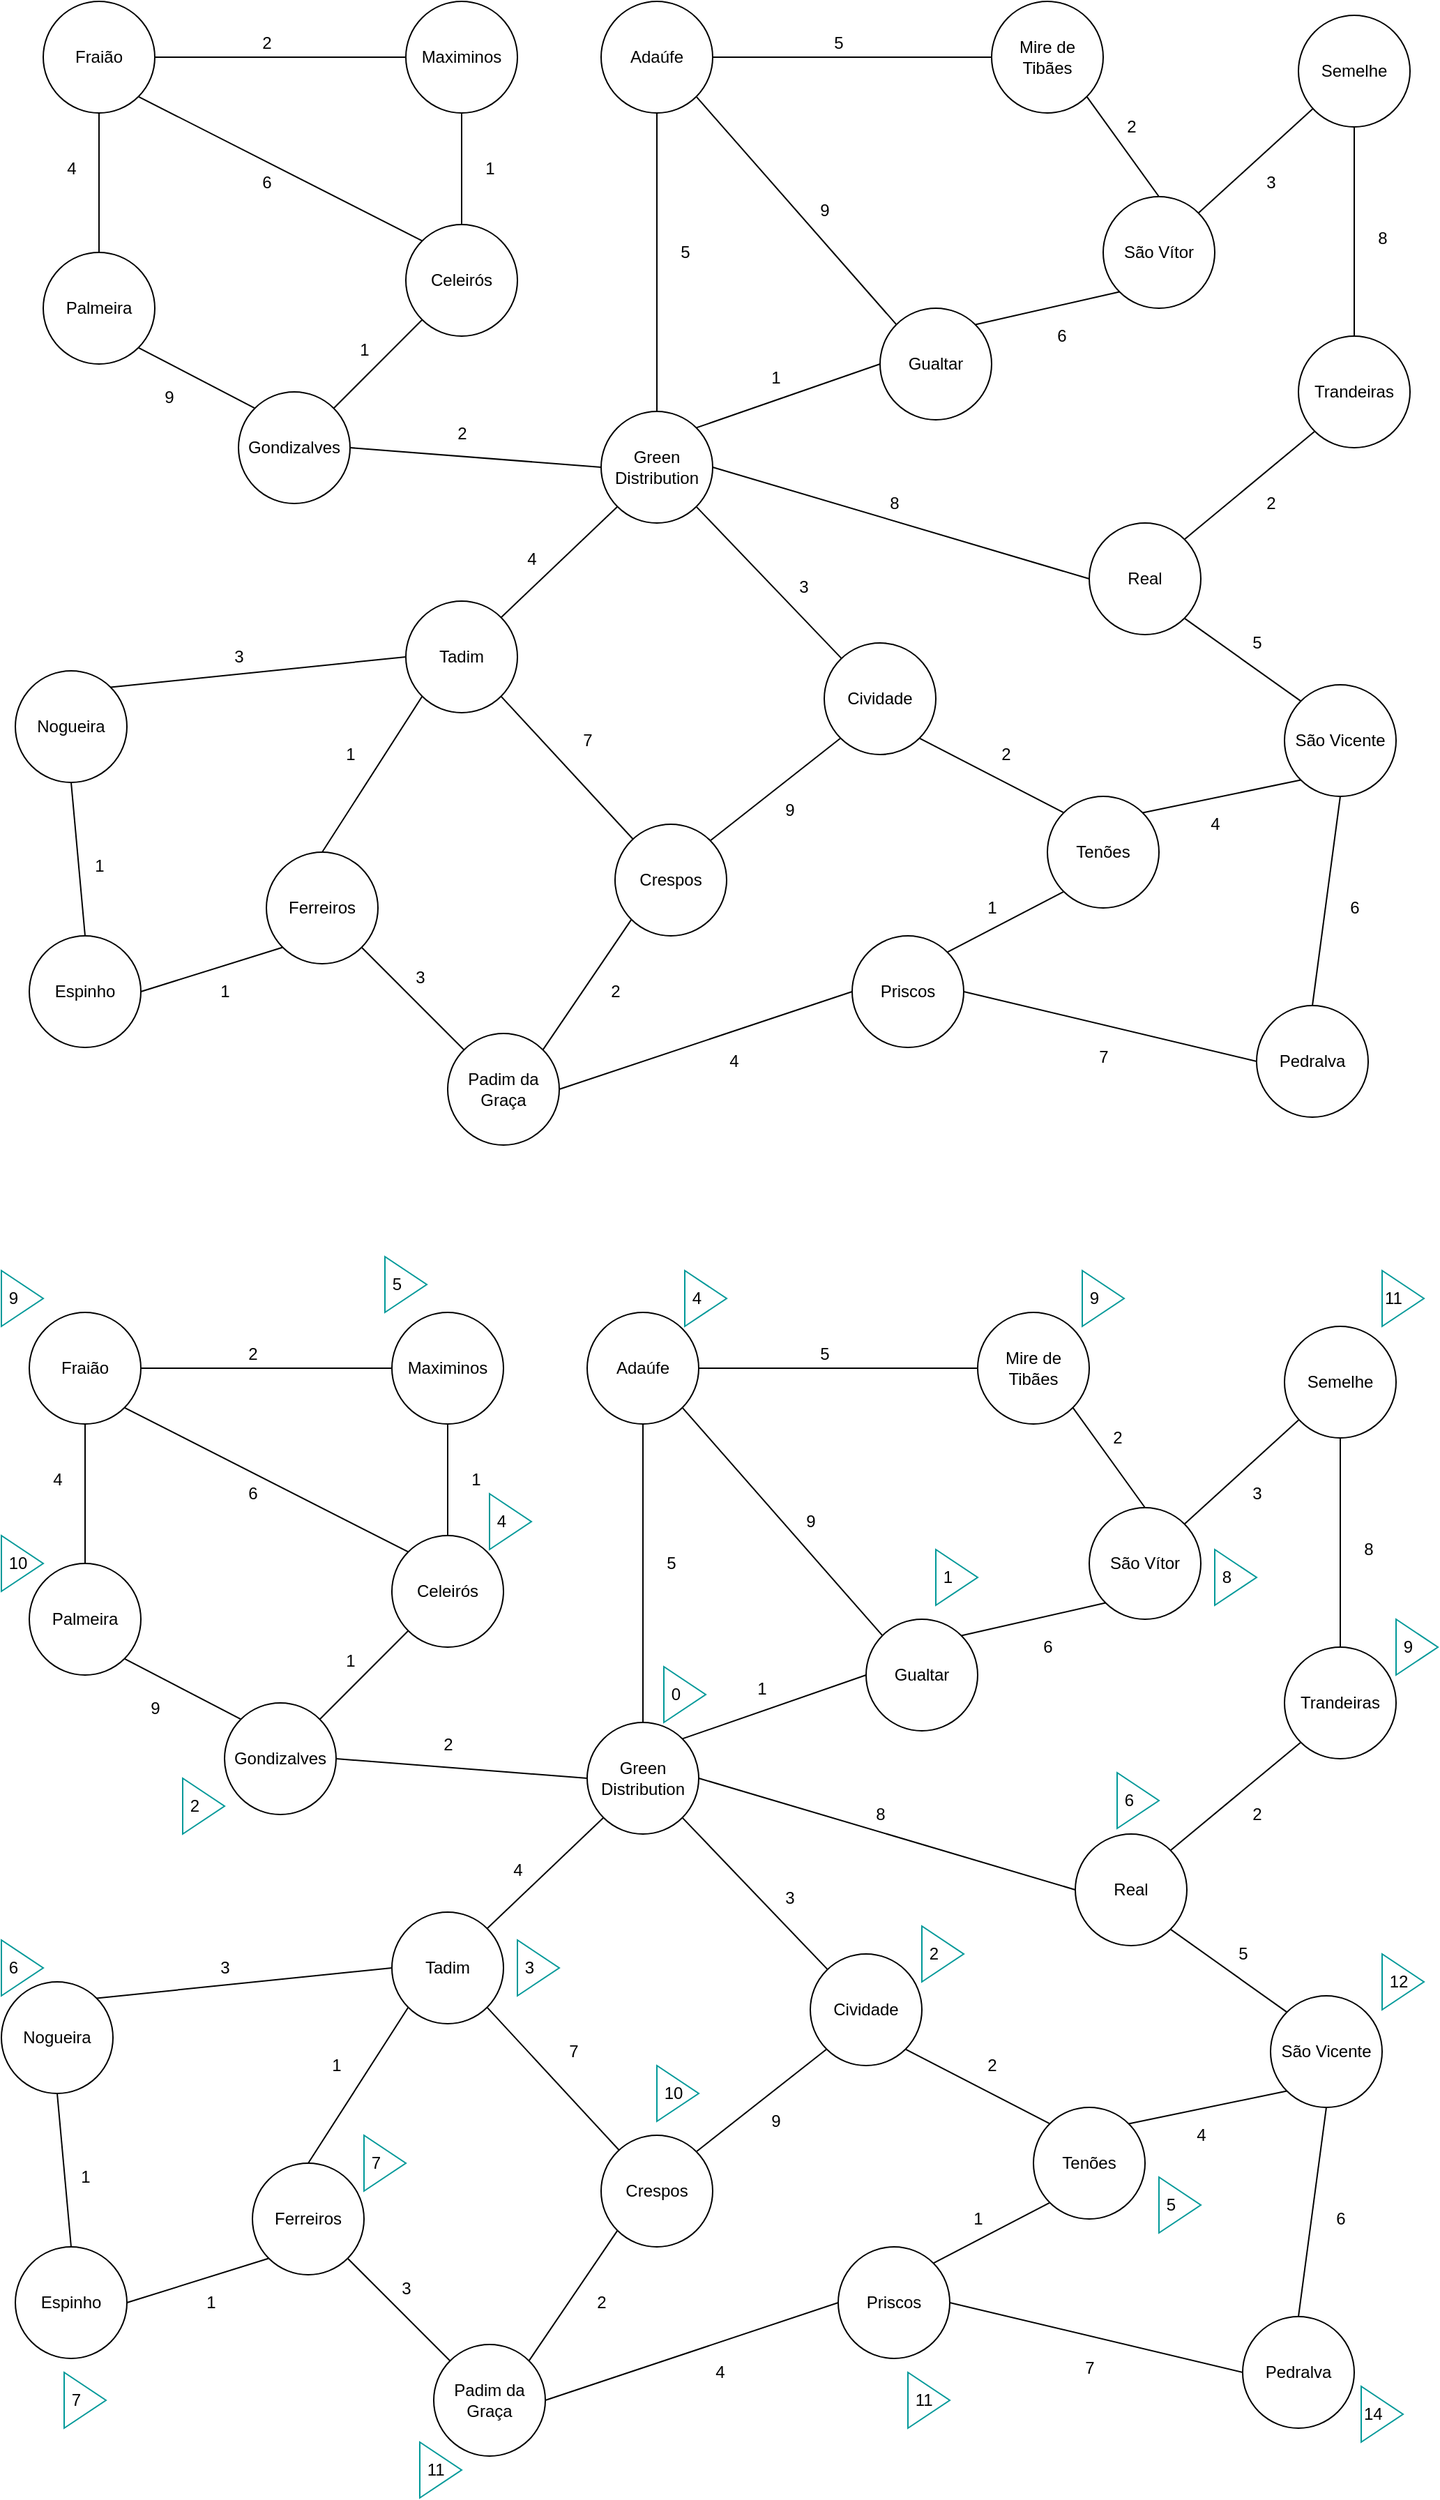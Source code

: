 <mxfile version="16.0.2" type="device"><diagram id="hAiwgibnXTT9zIwZPpcf" name="Página-1"><mxGraphModel dx="1358" dy="833" grid="1" gridSize="10" guides="1" tooltips="1" connect="1" arrows="1" fold="1" page="1" pageScale="1" pageWidth="1169" pageHeight="827" math="0" shadow="0"><root><mxCell id="0"/><mxCell id="1" parent="0"/><mxCell id="aW4cJY26yHEW_Qcgev5n-1" value="Green Distribution" style="ellipse;whiteSpace=wrap;html=1;aspect=fixed;" parent="1" vertex="1"><mxGeometry x="505" y="334" width="80" height="80" as="geometry"/></mxCell><mxCell id="aW4cJY26yHEW_Qcgev5n-2" value="Fraião" style="ellipse;whiteSpace=wrap;html=1;aspect=fixed;" parent="1" vertex="1"><mxGeometry x="105" y="40" width="80" height="80" as="geometry"/></mxCell><mxCell id="aW4cJY26yHEW_Qcgev5n-3" value="Maximinos" style="ellipse;whiteSpace=wrap;html=1;aspect=fixed;" parent="1" vertex="1"><mxGeometry x="365" y="40" width="80" height="80" as="geometry"/></mxCell><mxCell id="aW4cJY26yHEW_Qcgev5n-4" value="Palmeira" style="ellipse;whiteSpace=wrap;html=1;aspect=fixed;" parent="1" vertex="1"><mxGeometry x="105" y="220" width="80" height="80" as="geometry"/></mxCell><mxCell id="aW4cJY26yHEW_Qcgev5n-5" value="Nogueira" style="ellipse;whiteSpace=wrap;html=1;aspect=fixed;" parent="1" vertex="1"><mxGeometry x="85" y="520" width="80" height="80" as="geometry"/></mxCell><mxCell id="aW4cJY26yHEW_Qcgev5n-6" value="Gondizalves" style="ellipse;whiteSpace=wrap;html=1;aspect=fixed;" parent="1" vertex="1"><mxGeometry x="245" y="320" width="80" height="80" as="geometry"/></mxCell><mxCell id="aW4cJY26yHEW_Qcgev5n-7" value="Gualtar" style="ellipse;whiteSpace=wrap;html=1;aspect=fixed;" parent="1" vertex="1"><mxGeometry x="705" y="260" width="80" height="80" as="geometry"/></mxCell><mxCell id="aW4cJY26yHEW_Qcgev5n-8" value="Celeirós" style="ellipse;whiteSpace=wrap;html=1;aspect=fixed;" parent="1" vertex="1"><mxGeometry x="365" y="200" width="80" height="80" as="geometry"/></mxCell><mxCell id="aW4cJY26yHEW_Qcgev5n-9" value="Ferreiros" style="ellipse;whiteSpace=wrap;html=1;aspect=fixed;" parent="1" vertex="1"><mxGeometry x="265" y="650" width="80" height="80" as="geometry"/></mxCell><mxCell id="aW4cJY26yHEW_Qcgev5n-10" value="Adaúfe" style="ellipse;whiteSpace=wrap;html=1;aspect=fixed;" parent="1" vertex="1"><mxGeometry x="505" y="40" width="80" height="80" as="geometry"/></mxCell><mxCell id="aW4cJY26yHEW_Qcgev5n-11" value="Tadim" style="ellipse;whiteSpace=wrap;html=1;aspect=fixed;" parent="1" vertex="1"><mxGeometry x="365" y="470" width="80" height="80" as="geometry"/></mxCell><mxCell id="aW4cJY26yHEW_Qcgev5n-12" value="Pedralva" style="ellipse;whiteSpace=wrap;html=1;aspect=fixed;" parent="1" vertex="1"><mxGeometry x="975" y="760" width="80" height="80" as="geometry"/></mxCell><mxCell id="aW4cJY26yHEW_Qcgev5n-13" value="Mire de Tibães" style="ellipse;whiteSpace=wrap;html=1;aspect=fixed;" parent="1" vertex="1"><mxGeometry x="785" y="40" width="80" height="80" as="geometry"/></mxCell><mxCell id="aW4cJY26yHEW_Qcgev5n-14" value="Trandeiras" style="ellipse;whiteSpace=wrap;html=1;aspect=fixed;" parent="1" vertex="1"><mxGeometry x="1005" y="280" width="80" height="80" as="geometry"/></mxCell><mxCell id="aW4cJY26yHEW_Qcgev5n-15" value="Real" style="ellipse;whiteSpace=wrap;html=1;aspect=fixed;" parent="1" vertex="1"><mxGeometry x="855" y="414" width="80" height="80" as="geometry"/></mxCell><mxCell id="aW4cJY26yHEW_Qcgev5n-16" value="Semelhe" style="ellipse;whiteSpace=wrap;html=1;aspect=fixed;" parent="1" vertex="1"><mxGeometry x="1005" y="50" width="80" height="80" as="geometry"/></mxCell><mxCell id="aW4cJY26yHEW_Qcgev5n-17" value="São Vítor" style="ellipse;whiteSpace=wrap;html=1;aspect=fixed;" parent="1" vertex="1"><mxGeometry x="865" y="180" width="80" height="80" as="geometry"/></mxCell><mxCell id="aW4cJY26yHEW_Qcgev5n-18" value="São Vicente" style="ellipse;whiteSpace=wrap;html=1;aspect=fixed;" parent="1" vertex="1"><mxGeometry x="995" y="530" width="80" height="80" as="geometry"/></mxCell><mxCell id="aW4cJY26yHEW_Qcgev5n-19" value="Espinho" style="ellipse;whiteSpace=wrap;html=1;aspect=fixed;" parent="1" vertex="1"><mxGeometry x="95" y="710" width="80" height="80" as="geometry"/></mxCell><mxCell id="aW4cJY26yHEW_Qcgev5n-20" value="Padim da Graça" style="ellipse;whiteSpace=wrap;html=1;aspect=fixed;" parent="1" vertex="1"><mxGeometry x="395" y="780" width="80" height="80" as="geometry"/></mxCell><mxCell id="aW4cJY26yHEW_Qcgev5n-21" value="Crespos" style="ellipse;whiteSpace=wrap;html=1;aspect=fixed;" parent="1" vertex="1"><mxGeometry x="515" y="630" width="80" height="80" as="geometry"/></mxCell><mxCell id="aW4cJY26yHEW_Qcgev5n-22" value="Priscos" style="ellipse;whiteSpace=wrap;html=1;aspect=fixed;" parent="1" vertex="1"><mxGeometry x="685" y="710" width="80" height="80" as="geometry"/></mxCell><mxCell id="aW4cJY26yHEW_Qcgev5n-23" value="Cividade" style="ellipse;whiteSpace=wrap;html=1;aspect=fixed;" parent="1" vertex="1"><mxGeometry x="665" y="500" width="80" height="80" as="geometry"/></mxCell><mxCell id="aW4cJY26yHEW_Qcgev5n-24" value="Tenões" style="ellipse;whiteSpace=wrap;html=1;aspect=fixed;" parent="1" vertex="1"><mxGeometry x="825" y="610" width="80" height="80" as="geometry"/></mxCell><mxCell id="aW4cJY26yHEW_Qcgev5n-25" value="" style="endArrow=none;html=1;rounded=0;entryX=0;entryY=1;entryDx=0;entryDy=0;exitX=1;exitY=0;exitDx=0;exitDy=0;" parent="1" source="aW4cJY26yHEW_Qcgev5n-11" target="aW4cJY26yHEW_Qcgev5n-1" edge="1"><mxGeometry width="50" height="50" relative="1" as="geometry"><mxPoint x="535" y="550" as="sourcePoint"/><mxPoint x="585" y="500" as="targetPoint"/></mxGeometry></mxCell><mxCell id="aW4cJY26yHEW_Qcgev5n-27" value="" style="endArrow=none;html=1;rounded=0;entryX=0.5;entryY=0;entryDx=0;entryDy=0;" parent="1" source="aW4cJY26yHEW_Qcgev5n-10" target="aW4cJY26yHEW_Qcgev5n-1" edge="1"><mxGeometry width="50" height="50" relative="1" as="geometry"><mxPoint x="535" y="550" as="sourcePoint"/><mxPoint x="585" y="500" as="targetPoint"/></mxGeometry></mxCell><mxCell id="aW4cJY26yHEW_Qcgev5n-28" value="" style="endArrow=none;html=1;rounded=0;entryX=1;entryY=1;entryDx=0;entryDy=0;" parent="1" source="aW4cJY26yHEW_Qcgev5n-23" target="aW4cJY26yHEW_Qcgev5n-1" edge="1"><mxGeometry width="50" height="50" relative="1" as="geometry"><mxPoint x="535" y="550" as="sourcePoint"/><mxPoint x="585" y="500" as="targetPoint"/></mxGeometry></mxCell><mxCell id="aW4cJY26yHEW_Qcgev5n-29" value="" style="endArrow=none;html=1;rounded=0;entryX=0;entryY=0.5;entryDx=0;entryDy=0;exitX=1;exitY=0.5;exitDx=0;exitDy=0;" parent="1" source="aW4cJY26yHEW_Qcgev5n-6" target="aW4cJY26yHEW_Qcgev5n-1" edge="1"><mxGeometry width="50" height="50" relative="1" as="geometry"><mxPoint x="535" y="550" as="sourcePoint"/><mxPoint x="585" y="500" as="targetPoint"/></mxGeometry></mxCell><mxCell id="aW4cJY26yHEW_Qcgev5n-30" value="" style="endArrow=none;html=1;rounded=0;entryX=0;entryY=0;entryDx=0;entryDy=0;exitX=1;exitY=1;exitDx=0;exitDy=0;" parent="1" source="aW4cJY26yHEW_Qcgev5n-4" target="aW4cJY26yHEW_Qcgev5n-6" edge="1"><mxGeometry width="50" height="50" relative="1" as="geometry"><mxPoint x="535" y="550" as="sourcePoint"/><mxPoint x="585" y="500" as="targetPoint"/></mxGeometry></mxCell><mxCell id="aW4cJY26yHEW_Qcgev5n-31" value="" style="endArrow=none;html=1;rounded=0;entryX=0.5;entryY=0;entryDx=0;entryDy=0;" parent="1" source="aW4cJY26yHEW_Qcgev5n-2" target="aW4cJY26yHEW_Qcgev5n-4" edge="1"><mxGeometry width="50" height="50" relative="1" as="geometry"><mxPoint x="535" y="550" as="sourcePoint"/><mxPoint x="585" y="500" as="targetPoint"/></mxGeometry></mxCell><mxCell id="aW4cJY26yHEW_Qcgev5n-32" value="" style="endArrow=none;html=1;rounded=0;entryX=0;entryY=1;entryDx=0;entryDy=0;" parent="1" source="aW4cJY26yHEW_Qcgev5n-6" target="aW4cJY26yHEW_Qcgev5n-8" edge="1"><mxGeometry width="50" height="50" relative="1" as="geometry"><mxPoint x="535" y="550" as="sourcePoint"/><mxPoint x="585" y="500" as="targetPoint"/></mxGeometry></mxCell><mxCell id="aW4cJY26yHEW_Qcgev5n-33" value="" style="endArrow=none;html=1;rounded=0;entryX=0.5;entryY=0;entryDx=0;entryDy=0;exitX=0.5;exitY=1;exitDx=0;exitDy=0;" parent="1" source="aW4cJY26yHEW_Qcgev5n-3" target="aW4cJY26yHEW_Qcgev5n-8" edge="1"><mxGeometry width="50" height="50" relative="1" as="geometry"><mxPoint x="535" y="550" as="sourcePoint"/><mxPoint x="585" y="500" as="targetPoint"/></mxGeometry></mxCell><mxCell id="aW4cJY26yHEW_Qcgev5n-34" value="" style="endArrow=none;html=1;rounded=0;exitX=1;exitY=0.5;exitDx=0;exitDy=0;entryX=0;entryY=0.5;entryDx=0;entryDy=0;" parent="1" source="aW4cJY26yHEW_Qcgev5n-2" target="aW4cJY26yHEW_Qcgev5n-3" edge="1"><mxGeometry width="50" height="50" relative="1" as="geometry"><mxPoint x="535" y="570" as="sourcePoint"/><mxPoint x="585" y="520" as="targetPoint"/></mxGeometry></mxCell><mxCell id="aW4cJY26yHEW_Qcgev5n-35" value="" style="endArrow=none;html=1;rounded=0;exitX=0;exitY=0.5;exitDx=0;exitDy=0;entryX=1;entryY=0;entryDx=0;entryDy=0;" parent="1" source="aW4cJY26yHEW_Qcgev5n-11" target="aW4cJY26yHEW_Qcgev5n-5" edge="1"><mxGeometry width="50" height="50" relative="1" as="geometry"><mxPoint x="535" y="550" as="sourcePoint"/><mxPoint x="585" y="500" as="targetPoint"/></mxGeometry></mxCell><mxCell id="aW4cJY26yHEW_Qcgev5n-36" value="" style="endArrow=none;html=1;rounded=0;exitX=0;exitY=1;exitDx=0;exitDy=0;entryX=0.5;entryY=0;entryDx=0;entryDy=0;" parent="1" source="aW4cJY26yHEW_Qcgev5n-11" target="aW4cJY26yHEW_Qcgev5n-9" edge="1"><mxGeometry width="50" height="50" relative="1" as="geometry"><mxPoint x="535" y="550" as="sourcePoint"/><mxPoint x="585" y="500" as="targetPoint"/></mxGeometry></mxCell><mxCell id="aW4cJY26yHEW_Qcgev5n-37" value="" style="endArrow=none;html=1;rounded=0;exitX=1;exitY=1;exitDx=0;exitDy=0;" parent="1" source="aW4cJY26yHEW_Qcgev5n-11" target="aW4cJY26yHEW_Qcgev5n-21" edge="1"><mxGeometry width="50" height="50" relative="1" as="geometry"><mxPoint x="535" y="550" as="sourcePoint"/><mxPoint x="585" y="500" as="targetPoint"/></mxGeometry></mxCell><mxCell id="aW4cJY26yHEW_Qcgev5n-38" value="" style="endArrow=none;html=1;rounded=0;exitX=1;exitY=0;exitDx=0;exitDy=0;entryX=0;entryY=1;entryDx=0;entryDy=0;" parent="1" source="aW4cJY26yHEW_Qcgev5n-21" target="aW4cJY26yHEW_Qcgev5n-23" edge="1"><mxGeometry width="50" height="50" relative="1" as="geometry"><mxPoint x="535" y="550" as="sourcePoint"/><mxPoint x="585" y="500" as="targetPoint"/></mxGeometry></mxCell><mxCell id="aW4cJY26yHEW_Qcgev5n-39" value="" style="endArrow=none;html=1;rounded=0;exitX=1;exitY=1;exitDx=0;exitDy=0;entryX=0;entryY=0;entryDx=0;entryDy=0;" parent="1" source="aW4cJY26yHEW_Qcgev5n-9" target="aW4cJY26yHEW_Qcgev5n-20" edge="1"><mxGeometry width="50" height="50" relative="1" as="geometry"><mxPoint x="535" y="550" as="sourcePoint"/><mxPoint x="585" y="500" as="targetPoint"/></mxGeometry></mxCell><mxCell id="aW4cJY26yHEW_Qcgev5n-40" value="" style="endArrow=none;html=1;rounded=0;exitX=0;exitY=1;exitDx=0;exitDy=0;entryX=1;entryY=0;entryDx=0;entryDy=0;" parent="1" source="aW4cJY26yHEW_Qcgev5n-21" target="aW4cJY26yHEW_Qcgev5n-20" edge="1"><mxGeometry width="50" height="50" relative="1" as="geometry"><mxPoint x="535" y="550" as="sourcePoint"/><mxPoint x="585" y="500" as="targetPoint"/></mxGeometry></mxCell><mxCell id="aW4cJY26yHEW_Qcgev5n-41" value="" style="endArrow=none;html=1;rounded=0;exitX=0;exitY=1;exitDx=0;exitDy=0;entryX=1;entryY=0.5;entryDx=0;entryDy=0;" parent="1" source="aW4cJY26yHEW_Qcgev5n-9" target="aW4cJY26yHEW_Qcgev5n-19" edge="1"><mxGeometry width="50" height="50" relative="1" as="geometry"><mxPoint x="535" y="550" as="sourcePoint"/><mxPoint x="585" y="500" as="targetPoint"/></mxGeometry></mxCell><mxCell id="aW4cJY26yHEW_Qcgev5n-42" value="" style="endArrow=none;html=1;rounded=0;entryX=0;entryY=0.5;entryDx=0;entryDy=0;exitX=1;exitY=0;exitDx=0;exitDy=0;" parent="1" source="aW4cJY26yHEW_Qcgev5n-1" target="aW4cJY26yHEW_Qcgev5n-7" edge="1"><mxGeometry width="50" height="50" relative="1" as="geometry"><mxPoint x="535" y="550" as="sourcePoint"/><mxPoint x="585" y="500" as="targetPoint"/></mxGeometry></mxCell><mxCell id="aW4cJY26yHEW_Qcgev5n-43" value="" style="endArrow=none;html=1;rounded=0;entryX=1;entryY=0;entryDx=0;entryDy=0;exitX=0;exitY=1;exitDx=0;exitDy=0;" parent="1" source="aW4cJY26yHEW_Qcgev5n-17" target="aW4cJY26yHEW_Qcgev5n-7" edge="1"><mxGeometry width="50" height="50" relative="1" as="geometry"><mxPoint x="535" y="550" as="sourcePoint"/><mxPoint x="585" y="500" as="targetPoint"/></mxGeometry></mxCell><mxCell id="aW4cJY26yHEW_Qcgev5n-44" value="" style="endArrow=none;html=1;rounded=0;exitX=1;exitY=1;exitDx=0;exitDy=0;entryX=0.5;entryY=0;entryDx=0;entryDy=0;" parent="1" source="aW4cJY26yHEW_Qcgev5n-13" target="aW4cJY26yHEW_Qcgev5n-17" edge="1"><mxGeometry width="50" height="50" relative="1" as="geometry"><mxPoint x="535" y="550" as="sourcePoint"/><mxPoint x="585" y="500" as="targetPoint"/></mxGeometry></mxCell><mxCell id="aW4cJY26yHEW_Qcgev5n-45" value="" style="endArrow=none;html=1;rounded=0;exitX=1;exitY=0;exitDx=0;exitDy=0;" parent="1" source="aW4cJY26yHEW_Qcgev5n-17" target="aW4cJY26yHEW_Qcgev5n-16" edge="1"><mxGeometry width="50" height="50" relative="1" as="geometry"><mxPoint x="535" y="550" as="sourcePoint"/><mxPoint x="585" y="500" as="targetPoint"/></mxGeometry></mxCell><mxCell id="aW4cJY26yHEW_Qcgev5n-46" value="" style="endArrow=none;html=1;rounded=0;entryX=0.5;entryY=1;entryDx=0;entryDy=0;exitX=0.5;exitY=0;exitDx=0;exitDy=0;" parent="1" source="aW4cJY26yHEW_Qcgev5n-14" target="aW4cJY26yHEW_Qcgev5n-16" edge="1"><mxGeometry width="50" height="50" relative="1" as="geometry"><mxPoint x="535" y="550" as="sourcePoint"/><mxPoint x="585" y="500" as="targetPoint"/></mxGeometry></mxCell><mxCell id="aW4cJY26yHEW_Qcgev5n-47" value="" style="endArrow=none;html=1;rounded=0;entryX=0;entryY=1;entryDx=0;entryDy=0;exitX=1;exitY=0;exitDx=0;exitDy=0;" parent="1" source="aW4cJY26yHEW_Qcgev5n-15" target="aW4cJY26yHEW_Qcgev5n-14" edge="1"><mxGeometry width="50" height="50" relative="1" as="geometry"><mxPoint x="535" y="550" as="sourcePoint"/><mxPoint x="585" y="500" as="targetPoint"/></mxGeometry></mxCell><mxCell id="aW4cJY26yHEW_Qcgev5n-48" value="" style="endArrow=none;html=1;rounded=0;entryX=0;entryY=0;entryDx=0;entryDy=0;exitX=1;exitY=1;exitDx=0;exitDy=0;" parent="1" source="aW4cJY26yHEW_Qcgev5n-23" target="aW4cJY26yHEW_Qcgev5n-24" edge="1"><mxGeometry width="50" height="50" relative="1" as="geometry"><mxPoint x="535" y="550" as="sourcePoint"/><mxPoint x="585" y="500" as="targetPoint"/></mxGeometry></mxCell><mxCell id="aW4cJY26yHEW_Qcgev5n-49" value="" style="endArrow=none;html=1;rounded=0;entryX=1;entryY=0;entryDx=0;entryDy=0;exitX=0;exitY=1;exitDx=0;exitDy=0;" parent="1" source="aW4cJY26yHEW_Qcgev5n-18" target="aW4cJY26yHEW_Qcgev5n-24" edge="1"><mxGeometry width="50" height="50" relative="1" as="geometry"><mxPoint x="535" y="550" as="sourcePoint"/><mxPoint x="585" y="500" as="targetPoint"/></mxGeometry></mxCell><mxCell id="aW4cJY26yHEW_Qcgev5n-50" value="" style="endArrow=none;html=1;rounded=0;entryX=1;entryY=1;entryDx=0;entryDy=0;exitX=0;exitY=0;exitDx=0;exitDy=0;" parent="1" source="aW4cJY26yHEW_Qcgev5n-18" target="aW4cJY26yHEW_Qcgev5n-15" edge="1"><mxGeometry width="50" height="50" relative="1" as="geometry"><mxPoint x="535" y="550" as="sourcePoint"/><mxPoint x="585" y="500" as="targetPoint"/></mxGeometry></mxCell><mxCell id="aW4cJY26yHEW_Qcgev5n-51" value="" style="endArrow=none;html=1;rounded=0;exitX=0;exitY=1;exitDx=0;exitDy=0;entryX=1;entryY=0;entryDx=0;entryDy=0;" parent="1" source="aW4cJY26yHEW_Qcgev5n-24" target="aW4cJY26yHEW_Qcgev5n-22" edge="1"><mxGeometry width="50" height="50" relative="1" as="geometry"><mxPoint x="535" y="550" as="sourcePoint"/><mxPoint x="585" y="500" as="targetPoint"/></mxGeometry></mxCell><mxCell id="aW4cJY26yHEW_Qcgev5n-52" value="" style="endArrow=none;html=1;rounded=0;entryX=0;entryY=0.5;entryDx=0;entryDy=0;exitX=1;exitY=0.5;exitDx=0;exitDy=0;" parent="1" source="aW4cJY26yHEW_Qcgev5n-22" target="aW4cJY26yHEW_Qcgev5n-12" edge="1"><mxGeometry width="50" height="50" relative="1" as="geometry"><mxPoint x="535" y="550" as="sourcePoint"/><mxPoint x="585" y="500" as="targetPoint"/></mxGeometry></mxCell><mxCell id="aW4cJY26yHEW_Qcgev5n-53" value="" style="endArrow=none;html=1;rounded=0;entryX=0.5;entryY=0;entryDx=0;entryDy=0;exitX=0.5;exitY=1;exitDx=0;exitDy=0;" parent="1" source="aW4cJY26yHEW_Qcgev5n-18" target="aW4cJY26yHEW_Qcgev5n-12" edge="1"><mxGeometry width="50" height="50" relative="1" as="geometry"><mxPoint x="535" y="550" as="sourcePoint"/><mxPoint x="585" y="500" as="targetPoint"/></mxGeometry></mxCell><mxCell id="aW4cJY26yHEW_Qcgev5n-54" value="" style="endArrow=none;html=1;rounded=0;exitX=1;exitY=0.5;exitDx=0;exitDy=0;entryX=0;entryY=0.5;entryDx=0;entryDy=0;" parent="1" source="aW4cJY26yHEW_Qcgev5n-10" target="aW4cJY26yHEW_Qcgev5n-13" edge="1"><mxGeometry width="50" height="50" relative="1" as="geometry"><mxPoint x="535" y="550" as="sourcePoint"/><mxPoint x="585" y="500" as="targetPoint"/></mxGeometry></mxCell><mxCell id="aW4cJY26yHEW_Qcgev5n-55" value="" style="endArrow=none;html=1;rounded=0;exitX=0.5;exitY=1;exitDx=0;exitDy=0;entryX=0.5;entryY=0;entryDx=0;entryDy=0;" parent="1" source="aW4cJY26yHEW_Qcgev5n-5" target="aW4cJY26yHEW_Qcgev5n-19" edge="1"><mxGeometry width="50" height="50" relative="1" as="geometry"><mxPoint x="535" y="550" as="sourcePoint"/><mxPoint x="585" y="500" as="targetPoint"/></mxGeometry></mxCell><mxCell id="aW4cJY26yHEW_Qcgev5n-60" value="2" style="text;html=1;align=center;verticalAlign=middle;resizable=0;points=[];autosize=1;strokeColor=none;fillColor=none;" parent="1" vertex="1"><mxGeometry x="255" y="60" width="20" height="20" as="geometry"/></mxCell><mxCell id="aW4cJY26yHEW_Qcgev5n-61" value="2" style="text;html=1;align=center;verticalAlign=middle;resizable=0;points=[];autosize=1;strokeColor=none;fillColor=none;" parent="1" vertex="1"><mxGeometry x="395" y="340" width="20" height="20" as="geometry"/></mxCell><mxCell id="aW4cJY26yHEW_Qcgev5n-62" value="1" style="text;html=1;align=center;verticalAlign=middle;resizable=0;points=[];autosize=1;strokeColor=none;fillColor=none;" parent="1" vertex="1"><mxGeometry x="620" y="300" width="20" height="20" as="geometry"/></mxCell><mxCell id="aW4cJY26yHEW_Qcgev5n-63" value="3" style="text;html=1;align=center;verticalAlign=middle;resizable=0;points=[];autosize=1;strokeColor=none;fillColor=none;" parent="1" vertex="1"><mxGeometry x="640" y="450" width="20" height="20" as="geometry"/></mxCell><mxCell id="aW4cJY26yHEW_Qcgev5n-65" value="4" style="text;html=1;align=center;verticalAlign=middle;resizable=0;points=[];autosize=1;strokeColor=none;fillColor=none;" parent="1" vertex="1"><mxGeometry x="445" y="430" width="20" height="20" as="geometry"/></mxCell><mxCell id="aW4cJY26yHEW_Qcgev5n-66" value="7" style="text;html=1;align=center;verticalAlign=middle;resizable=0;points=[];autosize=1;strokeColor=none;fillColor=none;" parent="1" vertex="1"><mxGeometry x="485" y="560" width="20" height="20" as="geometry"/></mxCell><mxCell id="aW4cJY26yHEW_Qcgev5n-67" value="1" style="text;html=1;align=center;verticalAlign=middle;resizable=0;points=[];autosize=1;strokeColor=none;fillColor=none;" parent="1" vertex="1"><mxGeometry x="315" y="570" width="20" height="20" as="geometry"/></mxCell><mxCell id="aW4cJY26yHEW_Qcgev5n-68" value="3" style="text;html=1;align=center;verticalAlign=middle;resizable=0;points=[];autosize=1;strokeColor=none;fillColor=none;" parent="1" vertex="1"><mxGeometry x="235" y="500" width="20" height="20" as="geometry"/></mxCell><mxCell id="aW4cJY26yHEW_Qcgev5n-69" value="1" style="text;html=1;align=center;verticalAlign=middle;resizable=0;points=[];autosize=1;strokeColor=none;fillColor=none;" parent="1" vertex="1"><mxGeometry x="135" y="650" width="20" height="20" as="geometry"/></mxCell><mxCell id="aW4cJY26yHEW_Qcgev5n-70" value="4" style="text;html=1;align=center;verticalAlign=middle;resizable=0;points=[];autosize=1;strokeColor=none;fillColor=none;" parent="1" vertex="1"><mxGeometry x="115" y="150" width="20" height="20" as="geometry"/></mxCell><mxCell id="aW4cJY26yHEW_Qcgev5n-71" value="9" style="text;html=1;align=center;verticalAlign=middle;resizable=0;points=[];autosize=1;strokeColor=none;fillColor=none;" parent="1" vertex="1"><mxGeometry x="185" y="314" width="20" height="20" as="geometry"/></mxCell><mxCell id="aW4cJY26yHEW_Qcgev5n-72" value="1" style="text;html=1;align=center;verticalAlign=middle;resizable=0;points=[];autosize=1;strokeColor=none;fillColor=none;" parent="1" vertex="1"><mxGeometry x="415" y="150" width="20" height="20" as="geometry"/></mxCell><mxCell id="aW4cJY26yHEW_Qcgev5n-73" value="5" style="text;html=1;align=center;verticalAlign=middle;resizable=0;points=[];autosize=1;strokeColor=none;fillColor=none;" parent="1" vertex="1"><mxGeometry x="555" y="210" width="20" height="20" as="geometry"/></mxCell><mxCell id="aW4cJY26yHEW_Qcgev5n-74" value="5" style="text;html=1;align=center;verticalAlign=middle;resizable=0;points=[];autosize=1;strokeColor=none;fillColor=none;" parent="1" vertex="1"><mxGeometry x="665" y="60" width="20" height="20" as="geometry"/></mxCell><mxCell id="aW4cJY26yHEW_Qcgev5n-75" value="2" style="text;html=1;align=center;verticalAlign=middle;resizable=0;points=[];autosize=1;strokeColor=none;fillColor=none;" parent="1" vertex="1"><mxGeometry x="875" y="120" width="20" height="20" as="geometry"/></mxCell><mxCell id="aW4cJY26yHEW_Qcgev5n-76" value="6" style="text;html=1;align=center;verticalAlign=middle;resizable=0;points=[];autosize=1;strokeColor=none;fillColor=none;" parent="1" vertex="1"><mxGeometry x="825" y="270" width="20" height="20" as="geometry"/></mxCell><mxCell id="aW4cJY26yHEW_Qcgev5n-77" value="3" style="text;html=1;align=center;verticalAlign=middle;resizable=0;points=[];autosize=1;strokeColor=none;fillColor=none;" parent="1" vertex="1"><mxGeometry x="975" y="160" width="20" height="20" as="geometry"/></mxCell><mxCell id="aW4cJY26yHEW_Qcgev5n-78" value="8" style="text;html=1;align=center;verticalAlign=middle;resizable=0;points=[];autosize=1;strokeColor=none;fillColor=none;" parent="1" vertex="1"><mxGeometry x="1055" y="200" width="20" height="20" as="geometry"/></mxCell><mxCell id="aW4cJY26yHEW_Qcgev5n-79" value="2" style="text;html=1;align=center;verticalAlign=middle;resizable=0;points=[];autosize=1;strokeColor=none;fillColor=none;" parent="1" vertex="1"><mxGeometry x="975" y="390" width="20" height="20" as="geometry"/></mxCell><mxCell id="aW4cJY26yHEW_Qcgev5n-80" value="5" style="text;html=1;align=center;verticalAlign=middle;resizable=0;points=[];autosize=1;strokeColor=none;fillColor=none;" parent="1" vertex="1"><mxGeometry x="965" y="490" width="20" height="20" as="geometry"/></mxCell><mxCell id="aW4cJY26yHEW_Qcgev5n-81" value="4" style="text;html=1;align=center;verticalAlign=middle;resizable=0;points=[];autosize=1;strokeColor=none;fillColor=none;" parent="1" vertex="1"><mxGeometry x="935" y="620" width="20" height="20" as="geometry"/></mxCell><mxCell id="aW4cJY26yHEW_Qcgev5n-82" value="6" style="text;html=1;align=center;verticalAlign=middle;resizable=0;points=[];autosize=1;strokeColor=none;fillColor=none;" parent="1" vertex="1"><mxGeometry x="1035" y="680" width="20" height="20" as="geometry"/></mxCell><mxCell id="aW4cJY26yHEW_Qcgev5n-83" value="1" style="text;html=1;align=center;verticalAlign=middle;resizable=0;points=[];autosize=1;strokeColor=none;fillColor=none;" parent="1" vertex="1"><mxGeometry x="775" y="680" width="20" height="20" as="geometry"/></mxCell><mxCell id="aW4cJY26yHEW_Qcgev5n-84" value="7" style="text;html=1;align=center;verticalAlign=middle;resizable=0;points=[];autosize=1;strokeColor=none;fillColor=none;" parent="1" vertex="1"><mxGeometry x="855" y="787" width="20" height="20" as="geometry"/></mxCell><mxCell id="aW4cJY26yHEW_Qcgev5n-85" value="2" style="text;html=1;align=center;verticalAlign=middle;resizable=0;points=[];autosize=1;strokeColor=none;fillColor=none;" parent="1" vertex="1"><mxGeometry x="505" y="740" width="20" height="20" as="geometry"/></mxCell><mxCell id="aW4cJY26yHEW_Qcgev5n-86" value="3" style="text;html=1;align=center;verticalAlign=middle;resizable=0;points=[];autosize=1;strokeColor=none;fillColor=none;" parent="1" vertex="1"><mxGeometry x="365" y="730" width="20" height="20" as="geometry"/></mxCell><mxCell id="aW4cJY26yHEW_Qcgev5n-87" value="9" style="text;html=1;align=center;verticalAlign=middle;resizable=0;points=[];autosize=1;strokeColor=none;fillColor=none;" parent="1" vertex="1"><mxGeometry x="630" y="610" width="20" height="20" as="geometry"/></mxCell><mxCell id="aW4cJY26yHEW_Qcgev5n-88" value="2" style="text;html=1;align=center;verticalAlign=middle;resizable=0;points=[];autosize=1;strokeColor=none;fillColor=none;" parent="1" vertex="1"><mxGeometry x="785" y="570" width="20" height="20" as="geometry"/></mxCell><mxCell id="aW4cJY26yHEW_Qcgev5n-89" value="" style="endArrow=none;html=1;rounded=0;entryX=0;entryY=0;entryDx=0;entryDy=0;exitX=1;exitY=1;exitDx=0;exitDy=0;" parent="1" source="aW4cJY26yHEW_Qcgev5n-10" target="aW4cJY26yHEW_Qcgev5n-7" edge="1"><mxGeometry width="50" height="50" relative="1" as="geometry"><mxPoint x="595" y="550" as="sourcePoint"/><mxPoint x="645" y="500" as="targetPoint"/></mxGeometry></mxCell><mxCell id="aW4cJY26yHEW_Qcgev5n-90" value="9" style="text;html=1;align=center;verticalAlign=middle;resizable=0;points=[];autosize=1;strokeColor=none;fillColor=none;" parent="1" vertex="1"><mxGeometry x="655" y="180" width="20" height="20" as="geometry"/></mxCell><mxCell id="aW4cJY26yHEW_Qcgev5n-91" value="" style="endArrow=none;html=1;rounded=0;exitX=0;exitY=0;exitDx=0;exitDy=0;entryX=1;entryY=1;entryDx=0;entryDy=0;" parent="1" source="aW4cJY26yHEW_Qcgev5n-8" target="aW4cJY26yHEW_Qcgev5n-2" edge="1"><mxGeometry width="50" height="50" relative="1" as="geometry"><mxPoint x="595" y="550" as="sourcePoint"/><mxPoint x="645" y="500" as="targetPoint"/></mxGeometry></mxCell><mxCell id="aW4cJY26yHEW_Qcgev5n-92" value="6" style="text;html=1;align=center;verticalAlign=middle;resizable=0;points=[];autosize=1;strokeColor=none;fillColor=none;" parent="1" vertex="1"><mxGeometry x="255" y="160" width="20" height="20" as="geometry"/></mxCell><mxCell id="aW4cJY26yHEW_Qcgev5n-93" value="1" style="text;html=1;align=center;verticalAlign=middle;resizable=0;points=[];autosize=1;strokeColor=none;fillColor=none;" parent="1" vertex="1"><mxGeometry x="325" y="280" width="20" height="20" as="geometry"/></mxCell><mxCell id="aW4cJY26yHEW_Qcgev5n-94" value="" style="endArrow=none;html=1;rounded=0;entryX=0;entryY=0.5;entryDx=0;entryDy=0;exitX=1;exitY=0.5;exitDx=0;exitDy=0;" parent="1" source="aW4cJY26yHEW_Qcgev5n-1" target="aW4cJY26yHEW_Qcgev5n-15" edge="1"><mxGeometry width="50" height="50" relative="1" as="geometry"><mxPoint x="595" y="550" as="sourcePoint"/><mxPoint x="645" y="500" as="targetPoint"/></mxGeometry></mxCell><mxCell id="aW4cJY26yHEW_Qcgev5n-95" value="8" style="text;html=1;align=center;verticalAlign=middle;resizable=0;points=[];autosize=1;strokeColor=none;fillColor=none;" parent="1" vertex="1"><mxGeometry x="705" y="390" width="20" height="20" as="geometry"/></mxCell><mxCell id="aW4cJY26yHEW_Qcgev5n-96" value="" style="endArrow=none;html=1;rounded=0;exitX=0;exitY=0.5;exitDx=0;exitDy=0;entryX=1;entryY=0.5;entryDx=0;entryDy=0;" parent="1" source="aW4cJY26yHEW_Qcgev5n-22" target="aW4cJY26yHEW_Qcgev5n-20" edge="1"><mxGeometry width="50" height="50" relative="1" as="geometry"><mxPoint x="595" y="550" as="sourcePoint"/><mxPoint x="645" y="500" as="targetPoint"/></mxGeometry></mxCell><mxCell id="aW4cJY26yHEW_Qcgev5n-97" value="4" style="text;html=1;align=center;verticalAlign=middle;resizable=0;points=[];autosize=1;strokeColor=none;fillColor=none;" parent="1" vertex="1"><mxGeometry x="590" y="790" width="20" height="20" as="geometry"/></mxCell><mxCell id="aW4cJY26yHEW_Qcgev5n-98" value="1" style="text;html=1;align=center;verticalAlign=middle;resizable=0;points=[];autosize=1;strokeColor=none;fillColor=none;" parent="1" vertex="1"><mxGeometry x="225" y="740" width="20" height="20" as="geometry"/></mxCell><mxCell id="8ge7jvlc7NPZmdUv7goV-92" value="Green Distribution" style="ellipse;whiteSpace=wrap;html=1;aspect=fixed;" vertex="1" parent="1"><mxGeometry x="495" y="1274" width="80" height="80" as="geometry"/></mxCell><mxCell id="8ge7jvlc7NPZmdUv7goV-93" value="Fraião" style="ellipse;whiteSpace=wrap;html=1;aspect=fixed;" vertex="1" parent="1"><mxGeometry x="95" y="980" width="80" height="80" as="geometry"/></mxCell><mxCell id="8ge7jvlc7NPZmdUv7goV-94" value="Maximinos" style="ellipse;whiteSpace=wrap;html=1;aspect=fixed;" vertex="1" parent="1"><mxGeometry x="355" y="980" width="80" height="80" as="geometry"/></mxCell><mxCell id="8ge7jvlc7NPZmdUv7goV-95" value="Palmeira" style="ellipse;whiteSpace=wrap;html=1;aspect=fixed;" vertex="1" parent="1"><mxGeometry x="95" y="1160" width="80" height="80" as="geometry"/></mxCell><mxCell id="8ge7jvlc7NPZmdUv7goV-96" value="Nogueira" style="ellipse;whiteSpace=wrap;html=1;aspect=fixed;" vertex="1" parent="1"><mxGeometry x="75" y="1460" width="80" height="80" as="geometry"/></mxCell><mxCell id="8ge7jvlc7NPZmdUv7goV-97" value="Gondizalves" style="ellipse;whiteSpace=wrap;html=1;aspect=fixed;" vertex="1" parent="1"><mxGeometry x="235" y="1260" width="80" height="80" as="geometry"/></mxCell><mxCell id="8ge7jvlc7NPZmdUv7goV-98" value="Gualtar" style="ellipse;whiteSpace=wrap;html=1;aspect=fixed;" vertex="1" parent="1"><mxGeometry x="695" y="1200" width="80" height="80" as="geometry"/></mxCell><mxCell id="8ge7jvlc7NPZmdUv7goV-99" value="Celeirós" style="ellipse;whiteSpace=wrap;html=1;aspect=fixed;" vertex="1" parent="1"><mxGeometry x="355" y="1140" width="80" height="80" as="geometry"/></mxCell><mxCell id="8ge7jvlc7NPZmdUv7goV-100" value="Ferreiros" style="ellipse;whiteSpace=wrap;html=1;aspect=fixed;" vertex="1" parent="1"><mxGeometry x="255" y="1590" width="80" height="80" as="geometry"/></mxCell><mxCell id="8ge7jvlc7NPZmdUv7goV-101" value="Adaúfe" style="ellipse;whiteSpace=wrap;html=1;aspect=fixed;" vertex="1" parent="1"><mxGeometry x="495" y="980" width="80" height="80" as="geometry"/></mxCell><mxCell id="8ge7jvlc7NPZmdUv7goV-102" value="Tadim" style="ellipse;whiteSpace=wrap;html=1;aspect=fixed;" vertex="1" parent="1"><mxGeometry x="355" y="1410" width="80" height="80" as="geometry"/></mxCell><mxCell id="8ge7jvlc7NPZmdUv7goV-103" value="Pedralva" style="ellipse;whiteSpace=wrap;html=1;aspect=fixed;" vertex="1" parent="1"><mxGeometry x="965" y="1700" width="80" height="80" as="geometry"/></mxCell><mxCell id="8ge7jvlc7NPZmdUv7goV-104" value="Mire de Tibães" style="ellipse;whiteSpace=wrap;html=1;aspect=fixed;" vertex="1" parent="1"><mxGeometry x="775" y="980" width="80" height="80" as="geometry"/></mxCell><mxCell id="8ge7jvlc7NPZmdUv7goV-105" value="Trandeiras" style="ellipse;whiteSpace=wrap;html=1;aspect=fixed;" vertex="1" parent="1"><mxGeometry x="995" y="1220" width="80" height="80" as="geometry"/></mxCell><mxCell id="8ge7jvlc7NPZmdUv7goV-106" value="Real" style="ellipse;whiteSpace=wrap;html=1;aspect=fixed;" vertex="1" parent="1"><mxGeometry x="845" y="1354" width="80" height="80" as="geometry"/></mxCell><mxCell id="8ge7jvlc7NPZmdUv7goV-107" value="Semelhe" style="ellipse;whiteSpace=wrap;html=1;aspect=fixed;" vertex="1" parent="1"><mxGeometry x="995" y="990" width="80" height="80" as="geometry"/></mxCell><mxCell id="8ge7jvlc7NPZmdUv7goV-108" value="São Vítor" style="ellipse;whiteSpace=wrap;html=1;aspect=fixed;" vertex="1" parent="1"><mxGeometry x="855" y="1120" width="80" height="80" as="geometry"/></mxCell><mxCell id="8ge7jvlc7NPZmdUv7goV-109" value="São Vicente" style="ellipse;whiteSpace=wrap;html=1;aspect=fixed;" vertex="1" parent="1"><mxGeometry x="985" y="1470" width="80" height="80" as="geometry"/></mxCell><mxCell id="8ge7jvlc7NPZmdUv7goV-110" value="Espinho" style="ellipse;whiteSpace=wrap;html=1;aspect=fixed;" vertex="1" parent="1"><mxGeometry x="85" y="1650" width="80" height="80" as="geometry"/></mxCell><mxCell id="8ge7jvlc7NPZmdUv7goV-111" value="Padim da Graça" style="ellipse;whiteSpace=wrap;html=1;aspect=fixed;" vertex="1" parent="1"><mxGeometry x="385" y="1720" width="80" height="80" as="geometry"/></mxCell><mxCell id="8ge7jvlc7NPZmdUv7goV-112" value="Crespos" style="ellipse;whiteSpace=wrap;html=1;aspect=fixed;" vertex="1" parent="1"><mxGeometry x="505" y="1570" width="80" height="80" as="geometry"/></mxCell><mxCell id="8ge7jvlc7NPZmdUv7goV-113" value="Priscos" style="ellipse;whiteSpace=wrap;html=1;aspect=fixed;" vertex="1" parent="1"><mxGeometry x="675" y="1650" width="80" height="80" as="geometry"/></mxCell><mxCell id="8ge7jvlc7NPZmdUv7goV-114" value="Cividade" style="ellipse;whiteSpace=wrap;html=1;aspect=fixed;" vertex="1" parent="1"><mxGeometry x="655" y="1440" width="80" height="80" as="geometry"/></mxCell><mxCell id="8ge7jvlc7NPZmdUv7goV-115" value="Tenões" style="ellipse;whiteSpace=wrap;html=1;aspect=fixed;" vertex="1" parent="1"><mxGeometry x="815" y="1550" width="80" height="80" as="geometry"/></mxCell><mxCell id="8ge7jvlc7NPZmdUv7goV-116" value="" style="endArrow=none;html=1;rounded=0;entryX=0;entryY=1;entryDx=0;entryDy=0;exitX=1;exitY=0;exitDx=0;exitDy=0;" edge="1" parent="1" source="8ge7jvlc7NPZmdUv7goV-102" target="8ge7jvlc7NPZmdUv7goV-92"><mxGeometry width="50" height="50" relative="1" as="geometry"><mxPoint x="525" y="1490" as="sourcePoint"/><mxPoint x="575" y="1440" as="targetPoint"/></mxGeometry></mxCell><mxCell id="8ge7jvlc7NPZmdUv7goV-117" value="" style="endArrow=none;html=1;rounded=0;entryX=0.5;entryY=0;entryDx=0;entryDy=0;" edge="1" parent="1" source="8ge7jvlc7NPZmdUv7goV-101" target="8ge7jvlc7NPZmdUv7goV-92"><mxGeometry width="50" height="50" relative="1" as="geometry"><mxPoint x="525" y="1490" as="sourcePoint"/><mxPoint x="575" y="1440" as="targetPoint"/></mxGeometry></mxCell><mxCell id="8ge7jvlc7NPZmdUv7goV-118" value="" style="endArrow=none;html=1;rounded=0;entryX=1;entryY=1;entryDx=0;entryDy=0;" edge="1" parent="1" source="8ge7jvlc7NPZmdUv7goV-114" target="8ge7jvlc7NPZmdUv7goV-92"><mxGeometry width="50" height="50" relative="1" as="geometry"><mxPoint x="525" y="1490" as="sourcePoint"/><mxPoint x="575" y="1440" as="targetPoint"/></mxGeometry></mxCell><mxCell id="8ge7jvlc7NPZmdUv7goV-119" value="" style="endArrow=none;html=1;rounded=0;entryX=0;entryY=0.5;entryDx=0;entryDy=0;exitX=1;exitY=0.5;exitDx=0;exitDy=0;" edge="1" parent="1" source="8ge7jvlc7NPZmdUv7goV-97" target="8ge7jvlc7NPZmdUv7goV-92"><mxGeometry width="50" height="50" relative="1" as="geometry"><mxPoint x="525" y="1490" as="sourcePoint"/><mxPoint x="575" y="1440" as="targetPoint"/></mxGeometry></mxCell><mxCell id="8ge7jvlc7NPZmdUv7goV-120" value="" style="endArrow=none;html=1;rounded=0;entryX=0;entryY=0;entryDx=0;entryDy=0;exitX=1;exitY=1;exitDx=0;exitDy=0;" edge="1" parent="1" source="8ge7jvlc7NPZmdUv7goV-95" target="8ge7jvlc7NPZmdUv7goV-97"><mxGeometry width="50" height="50" relative="1" as="geometry"><mxPoint x="525" y="1490" as="sourcePoint"/><mxPoint x="575" y="1440" as="targetPoint"/></mxGeometry></mxCell><mxCell id="8ge7jvlc7NPZmdUv7goV-121" value="" style="endArrow=none;html=1;rounded=0;entryX=0.5;entryY=0;entryDx=0;entryDy=0;" edge="1" parent="1" source="8ge7jvlc7NPZmdUv7goV-93" target="8ge7jvlc7NPZmdUv7goV-95"><mxGeometry width="50" height="50" relative="1" as="geometry"><mxPoint x="525" y="1490" as="sourcePoint"/><mxPoint x="575" y="1440" as="targetPoint"/></mxGeometry></mxCell><mxCell id="8ge7jvlc7NPZmdUv7goV-122" value="" style="endArrow=none;html=1;rounded=0;entryX=0;entryY=1;entryDx=0;entryDy=0;" edge="1" parent="1" source="8ge7jvlc7NPZmdUv7goV-97" target="8ge7jvlc7NPZmdUv7goV-99"><mxGeometry width="50" height="50" relative="1" as="geometry"><mxPoint x="525" y="1490" as="sourcePoint"/><mxPoint x="575" y="1440" as="targetPoint"/></mxGeometry></mxCell><mxCell id="8ge7jvlc7NPZmdUv7goV-123" value="" style="endArrow=none;html=1;rounded=0;entryX=0.5;entryY=0;entryDx=0;entryDy=0;exitX=0.5;exitY=1;exitDx=0;exitDy=0;" edge="1" parent="1" source="8ge7jvlc7NPZmdUv7goV-94" target="8ge7jvlc7NPZmdUv7goV-99"><mxGeometry width="50" height="50" relative="1" as="geometry"><mxPoint x="525" y="1490" as="sourcePoint"/><mxPoint x="575" y="1440" as="targetPoint"/></mxGeometry></mxCell><mxCell id="8ge7jvlc7NPZmdUv7goV-124" value="" style="endArrow=none;html=1;rounded=0;exitX=1;exitY=0.5;exitDx=0;exitDy=0;entryX=0;entryY=0.5;entryDx=0;entryDy=0;" edge="1" parent="1" source="8ge7jvlc7NPZmdUv7goV-93" target="8ge7jvlc7NPZmdUv7goV-94"><mxGeometry width="50" height="50" relative="1" as="geometry"><mxPoint x="525" y="1510" as="sourcePoint"/><mxPoint x="575" y="1460" as="targetPoint"/></mxGeometry></mxCell><mxCell id="8ge7jvlc7NPZmdUv7goV-125" value="" style="endArrow=none;html=1;rounded=0;exitX=0;exitY=0.5;exitDx=0;exitDy=0;entryX=1;entryY=0;entryDx=0;entryDy=0;" edge="1" parent="1" source="8ge7jvlc7NPZmdUv7goV-102" target="8ge7jvlc7NPZmdUv7goV-96"><mxGeometry width="50" height="50" relative="1" as="geometry"><mxPoint x="525" y="1490" as="sourcePoint"/><mxPoint x="575" y="1440" as="targetPoint"/></mxGeometry></mxCell><mxCell id="8ge7jvlc7NPZmdUv7goV-126" value="" style="endArrow=none;html=1;rounded=0;exitX=0;exitY=1;exitDx=0;exitDy=0;entryX=0.5;entryY=0;entryDx=0;entryDy=0;" edge="1" parent="1" source="8ge7jvlc7NPZmdUv7goV-102" target="8ge7jvlc7NPZmdUv7goV-100"><mxGeometry width="50" height="50" relative="1" as="geometry"><mxPoint x="525" y="1490" as="sourcePoint"/><mxPoint x="575" y="1440" as="targetPoint"/></mxGeometry></mxCell><mxCell id="8ge7jvlc7NPZmdUv7goV-127" value="" style="endArrow=none;html=1;rounded=0;exitX=1;exitY=1;exitDx=0;exitDy=0;" edge="1" parent="1" source="8ge7jvlc7NPZmdUv7goV-102" target="8ge7jvlc7NPZmdUv7goV-112"><mxGeometry width="50" height="50" relative="1" as="geometry"><mxPoint x="525" y="1490" as="sourcePoint"/><mxPoint x="575" y="1440" as="targetPoint"/></mxGeometry></mxCell><mxCell id="8ge7jvlc7NPZmdUv7goV-128" value="" style="endArrow=none;html=1;rounded=0;exitX=1;exitY=0;exitDx=0;exitDy=0;entryX=0;entryY=1;entryDx=0;entryDy=0;" edge="1" parent="1" source="8ge7jvlc7NPZmdUv7goV-112" target="8ge7jvlc7NPZmdUv7goV-114"><mxGeometry width="50" height="50" relative="1" as="geometry"><mxPoint x="525" y="1490" as="sourcePoint"/><mxPoint x="575" y="1440" as="targetPoint"/></mxGeometry></mxCell><mxCell id="8ge7jvlc7NPZmdUv7goV-129" value="" style="endArrow=none;html=1;rounded=0;exitX=1;exitY=1;exitDx=0;exitDy=0;entryX=0;entryY=0;entryDx=0;entryDy=0;" edge="1" parent="1" source="8ge7jvlc7NPZmdUv7goV-100" target="8ge7jvlc7NPZmdUv7goV-111"><mxGeometry width="50" height="50" relative="1" as="geometry"><mxPoint x="525" y="1490" as="sourcePoint"/><mxPoint x="575" y="1440" as="targetPoint"/></mxGeometry></mxCell><mxCell id="8ge7jvlc7NPZmdUv7goV-130" value="" style="endArrow=none;html=1;rounded=0;exitX=0;exitY=1;exitDx=0;exitDy=0;entryX=1;entryY=0;entryDx=0;entryDy=0;" edge="1" parent="1" source="8ge7jvlc7NPZmdUv7goV-112" target="8ge7jvlc7NPZmdUv7goV-111"><mxGeometry width="50" height="50" relative="1" as="geometry"><mxPoint x="525" y="1490" as="sourcePoint"/><mxPoint x="575" y="1440" as="targetPoint"/></mxGeometry></mxCell><mxCell id="8ge7jvlc7NPZmdUv7goV-131" value="" style="endArrow=none;html=1;rounded=0;exitX=0;exitY=1;exitDx=0;exitDy=0;entryX=1;entryY=0.5;entryDx=0;entryDy=0;" edge="1" parent="1" source="8ge7jvlc7NPZmdUv7goV-100" target="8ge7jvlc7NPZmdUv7goV-110"><mxGeometry width="50" height="50" relative="1" as="geometry"><mxPoint x="525" y="1490" as="sourcePoint"/><mxPoint x="575" y="1440" as="targetPoint"/></mxGeometry></mxCell><mxCell id="8ge7jvlc7NPZmdUv7goV-132" value="" style="endArrow=none;html=1;rounded=0;entryX=0;entryY=0.5;entryDx=0;entryDy=0;exitX=1;exitY=0;exitDx=0;exitDy=0;" edge="1" parent="1" source="8ge7jvlc7NPZmdUv7goV-92" target="8ge7jvlc7NPZmdUv7goV-98"><mxGeometry width="50" height="50" relative="1" as="geometry"><mxPoint x="525" y="1490" as="sourcePoint"/><mxPoint x="575" y="1440" as="targetPoint"/></mxGeometry></mxCell><mxCell id="8ge7jvlc7NPZmdUv7goV-133" value="" style="endArrow=none;html=1;rounded=0;entryX=1;entryY=0;entryDx=0;entryDy=0;exitX=0;exitY=1;exitDx=0;exitDy=0;" edge="1" parent="1" source="8ge7jvlc7NPZmdUv7goV-108" target="8ge7jvlc7NPZmdUv7goV-98"><mxGeometry width="50" height="50" relative="1" as="geometry"><mxPoint x="525" y="1490" as="sourcePoint"/><mxPoint x="575" y="1440" as="targetPoint"/></mxGeometry></mxCell><mxCell id="8ge7jvlc7NPZmdUv7goV-134" value="" style="endArrow=none;html=1;rounded=0;exitX=1;exitY=1;exitDx=0;exitDy=0;entryX=0.5;entryY=0;entryDx=0;entryDy=0;" edge="1" parent="1" source="8ge7jvlc7NPZmdUv7goV-104" target="8ge7jvlc7NPZmdUv7goV-108"><mxGeometry width="50" height="50" relative="1" as="geometry"><mxPoint x="525" y="1490" as="sourcePoint"/><mxPoint x="575" y="1440" as="targetPoint"/></mxGeometry></mxCell><mxCell id="8ge7jvlc7NPZmdUv7goV-135" value="" style="endArrow=none;html=1;rounded=0;exitX=1;exitY=0;exitDx=0;exitDy=0;" edge="1" parent="1" source="8ge7jvlc7NPZmdUv7goV-108" target="8ge7jvlc7NPZmdUv7goV-107"><mxGeometry width="50" height="50" relative="1" as="geometry"><mxPoint x="525" y="1490" as="sourcePoint"/><mxPoint x="575" y="1440" as="targetPoint"/></mxGeometry></mxCell><mxCell id="8ge7jvlc7NPZmdUv7goV-136" value="" style="endArrow=none;html=1;rounded=0;entryX=0.5;entryY=1;entryDx=0;entryDy=0;exitX=0.5;exitY=0;exitDx=0;exitDy=0;" edge="1" parent="1" source="8ge7jvlc7NPZmdUv7goV-105" target="8ge7jvlc7NPZmdUv7goV-107"><mxGeometry width="50" height="50" relative="1" as="geometry"><mxPoint x="525" y="1490" as="sourcePoint"/><mxPoint x="575" y="1440" as="targetPoint"/></mxGeometry></mxCell><mxCell id="8ge7jvlc7NPZmdUv7goV-137" value="" style="endArrow=none;html=1;rounded=0;entryX=0;entryY=1;entryDx=0;entryDy=0;exitX=1;exitY=0;exitDx=0;exitDy=0;" edge="1" parent="1" source="8ge7jvlc7NPZmdUv7goV-106" target="8ge7jvlc7NPZmdUv7goV-105"><mxGeometry width="50" height="50" relative="1" as="geometry"><mxPoint x="525" y="1490" as="sourcePoint"/><mxPoint x="575" y="1440" as="targetPoint"/></mxGeometry></mxCell><mxCell id="8ge7jvlc7NPZmdUv7goV-138" value="" style="endArrow=none;html=1;rounded=0;entryX=0;entryY=0;entryDx=0;entryDy=0;exitX=1;exitY=1;exitDx=0;exitDy=0;" edge="1" parent="1" source="8ge7jvlc7NPZmdUv7goV-114" target="8ge7jvlc7NPZmdUv7goV-115"><mxGeometry width="50" height="50" relative="1" as="geometry"><mxPoint x="525" y="1490" as="sourcePoint"/><mxPoint x="575" y="1440" as="targetPoint"/></mxGeometry></mxCell><mxCell id="8ge7jvlc7NPZmdUv7goV-139" value="" style="endArrow=none;html=1;rounded=0;entryX=1;entryY=0;entryDx=0;entryDy=0;exitX=0;exitY=1;exitDx=0;exitDy=0;" edge="1" parent="1" source="8ge7jvlc7NPZmdUv7goV-109" target="8ge7jvlc7NPZmdUv7goV-115"><mxGeometry width="50" height="50" relative="1" as="geometry"><mxPoint x="525" y="1490" as="sourcePoint"/><mxPoint x="575" y="1440" as="targetPoint"/></mxGeometry></mxCell><mxCell id="8ge7jvlc7NPZmdUv7goV-140" value="" style="endArrow=none;html=1;rounded=0;entryX=1;entryY=1;entryDx=0;entryDy=0;exitX=0;exitY=0;exitDx=0;exitDy=0;" edge="1" parent="1" source="8ge7jvlc7NPZmdUv7goV-109" target="8ge7jvlc7NPZmdUv7goV-106"><mxGeometry width="50" height="50" relative="1" as="geometry"><mxPoint x="525" y="1490" as="sourcePoint"/><mxPoint x="575" y="1440" as="targetPoint"/></mxGeometry></mxCell><mxCell id="8ge7jvlc7NPZmdUv7goV-141" value="" style="endArrow=none;html=1;rounded=0;exitX=0;exitY=1;exitDx=0;exitDy=0;entryX=1;entryY=0;entryDx=0;entryDy=0;" edge="1" parent="1" source="8ge7jvlc7NPZmdUv7goV-115" target="8ge7jvlc7NPZmdUv7goV-113"><mxGeometry width="50" height="50" relative="1" as="geometry"><mxPoint x="525" y="1490" as="sourcePoint"/><mxPoint x="575" y="1440" as="targetPoint"/></mxGeometry></mxCell><mxCell id="8ge7jvlc7NPZmdUv7goV-142" value="" style="endArrow=none;html=1;rounded=0;entryX=0;entryY=0.5;entryDx=0;entryDy=0;exitX=1;exitY=0.5;exitDx=0;exitDy=0;" edge="1" parent="1" source="8ge7jvlc7NPZmdUv7goV-113" target="8ge7jvlc7NPZmdUv7goV-103"><mxGeometry width="50" height="50" relative="1" as="geometry"><mxPoint x="525" y="1490" as="sourcePoint"/><mxPoint x="575" y="1440" as="targetPoint"/></mxGeometry></mxCell><mxCell id="8ge7jvlc7NPZmdUv7goV-143" value="" style="endArrow=none;html=1;rounded=0;entryX=0.5;entryY=0;entryDx=0;entryDy=0;exitX=0.5;exitY=1;exitDx=0;exitDy=0;" edge="1" parent="1" source="8ge7jvlc7NPZmdUv7goV-109" target="8ge7jvlc7NPZmdUv7goV-103"><mxGeometry width="50" height="50" relative="1" as="geometry"><mxPoint x="525" y="1490" as="sourcePoint"/><mxPoint x="575" y="1440" as="targetPoint"/></mxGeometry></mxCell><mxCell id="8ge7jvlc7NPZmdUv7goV-144" value="" style="endArrow=none;html=1;rounded=0;exitX=1;exitY=0.5;exitDx=0;exitDy=0;entryX=0;entryY=0.5;entryDx=0;entryDy=0;" edge="1" parent="1" source="8ge7jvlc7NPZmdUv7goV-101" target="8ge7jvlc7NPZmdUv7goV-104"><mxGeometry width="50" height="50" relative="1" as="geometry"><mxPoint x="525" y="1490" as="sourcePoint"/><mxPoint x="575" y="1440" as="targetPoint"/></mxGeometry></mxCell><mxCell id="8ge7jvlc7NPZmdUv7goV-145" value="" style="endArrow=none;html=1;rounded=0;exitX=0.5;exitY=1;exitDx=0;exitDy=0;entryX=0.5;entryY=0;entryDx=0;entryDy=0;" edge="1" parent="1" source="8ge7jvlc7NPZmdUv7goV-96" target="8ge7jvlc7NPZmdUv7goV-110"><mxGeometry width="50" height="50" relative="1" as="geometry"><mxPoint x="525" y="1490" as="sourcePoint"/><mxPoint x="575" y="1440" as="targetPoint"/></mxGeometry></mxCell><mxCell id="8ge7jvlc7NPZmdUv7goV-146" value="2" style="text;html=1;align=center;verticalAlign=middle;resizable=0;points=[];autosize=1;strokeColor=none;fillColor=none;" vertex="1" parent="1"><mxGeometry x="245" y="1000" width="20" height="20" as="geometry"/></mxCell><mxCell id="8ge7jvlc7NPZmdUv7goV-147" value="2" style="text;html=1;align=center;verticalAlign=middle;resizable=0;points=[];autosize=1;strokeColor=none;fillColor=none;" vertex="1" parent="1"><mxGeometry x="385" y="1280" width="20" height="20" as="geometry"/></mxCell><mxCell id="8ge7jvlc7NPZmdUv7goV-148" value="1" style="text;html=1;align=center;verticalAlign=middle;resizable=0;points=[];autosize=1;strokeColor=none;fillColor=none;" vertex="1" parent="1"><mxGeometry x="610" y="1240" width="20" height="20" as="geometry"/></mxCell><mxCell id="8ge7jvlc7NPZmdUv7goV-149" value="3" style="text;html=1;align=center;verticalAlign=middle;resizable=0;points=[];autosize=1;strokeColor=none;fillColor=none;" vertex="1" parent="1"><mxGeometry x="630" y="1390" width="20" height="20" as="geometry"/></mxCell><mxCell id="8ge7jvlc7NPZmdUv7goV-150" value="4" style="text;html=1;align=center;verticalAlign=middle;resizable=0;points=[];autosize=1;strokeColor=none;fillColor=none;" vertex="1" parent="1"><mxGeometry x="435" y="1370" width="20" height="20" as="geometry"/></mxCell><mxCell id="8ge7jvlc7NPZmdUv7goV-151" value="7" style="text;html=1;align=center;verticalAlign=middle;resizable=0;points=[];autosize=1;strokeColor=none;fillColor=none;" vertex="1" parent="1"><mxGeometry x="475" y="1500" width="20" height="20" as="geometry"/></mxCell><mxCell id="8ge7jvlc7NPZmdUv7goV-152" value="1" style="text;html=1;align=center;verticalAlign=middle;resizable=0;points=[];autosize=1;strokeColor=none;fillColor=none;" vertex="1" parent="1"><mxGeometry x="305" y="1510" width="20" height="20" as="geometry"/></mxCell><mxCell id="8ge7jvlc7NPZmdUv7goV-153" value="3" style="text;html=1;align=center;verticalAlign=middle;resizable=0;points=[];autosize=1;strokeColor=none;fillColor=none;" vertex="1" parent="1"><mxGeometry x="225" y="1440" width="20" height="20" as="geometry"/></mxCell><mxCell id="8ge7jvlc7NPZmdUv7goV-154" value="1" style="text;html=1;align=center;verticalAlign=middle;resizable=0;points=[];autosize=1;strokeColor=none;fillColor=none;" vertex="1" parent="1"><mxGeometry x="125" y="1590" width="20" height="20" as="geometry"/></mxCell><mxCell id="8ge7jvlc7NPZmdUv7goV-155" value="4" style="text;html=1;align=center;verticalAlign=middle;resizable=0;points=[];autosize=1;strokeColor=none;fillColor=none;" vertex="1" parent="1"><mxGeometry x="105" y="1090" width="20" height="20" as="geometry"/></mxCell><mxCell id="8ge7jvlc7NPZmdUv7goV-156" value="9" style="text;html=1;align=center;verticalAlign=middle;resizable=0;points=[];autosize=1;strokeColor=none;fillColor=none;" vertex="1" parent="1"><mxGeometry x="175" y="1254" width="20" height="20" as="geometry"/></mxCell><mxCell id="8ge7jvlc7NPZmdUv7goV-157" value="1" style="text;html=1;align=center;verticalAlign=middle;resizable=0;points=[];autosize=1;strokeColor=none;fillColor=none;" vertex="1" parent="1"><mxGeometry x="405" y="1090" width="20" height="20" as="geometry"/></mxCell><mxCell id="8ge7jvlc7NPZmdUv7goV-158" value="5" style="text;html=1;align=center;verticalAlign=middle;resizable=0;points=[];autosize=1;strokeColor=none;fillColor=none;" vertex="1" parent="1"><mxGeometry x="545" y="1150" width="20" height="20" as="geometry"/></mxCell><mxCell id="8ge7jvlc7NPZmdUv7goV-159" value="5" style="text;html=1;align=center;verticalAlign=middle;resizable=0;points=[];autosize=1;strokeColor=none;fillColor=none;" vertex="1" parent="1"><mxGeometry x="655" y="1000" width="20" height="20" as="geometry"/></mxCell><mxCell id="8ge7jvlc7NPZmdUv7goV-160" value="2" style="text;html=1;align=center;verticalAlign=middle;resizable=0;points=[];autosize=1;strokeColor=none;fillColor=none;" vertex="1" parent="1"><mxGeometry x="865" y="1060" width="20" height="20" as="geometry"/></mxCell><mxCell id="8ge7jvlc7NPZmdUv7goV-161" value="6" style="text;html=1;align=center;verticalAlign=middle;resizable=0;points=[];autosize=1;strokeColor=none;fillColor=none;" vertex="1" parent="1"><mxGeometry x="815" y="1210" width="20" height="20" as="geometry"/></mxCell><mxCell id="8ge7jvlc7NPZmdUv7goV-162" value="3" style="text;html=1;align=center;verticalAlign=middle;resizable=0;points=[];autosize=1;strokeColor=none;fillColor=none;" vertex="1" parent="1"><mxGeometry x="965" y="1100" width="20" height="20" as="geometry"/></mxCell><mxCell id="8ge7jvlc7NPZmdUv7goV-163" value="8" style="text;html=1;align=center;verticalAlign=middle;resizable=0;points=[];autosize=1;strokeColor=none;fillColor=none;" vertex="1" parent="1"><mxGeometry x="1045" y="1140" width="20" height="20" as="geometry"/></mxCell><mxCell id="8ge7jvlc7NPZmdUv7goV-164" value="2" style="text;html=1;align=center;verticalAlign=middle;resizable=0;points=[];autosize=1;strokeColor=none;fillColor=none;" vertex="1" parent="1"><mxGeometry x="965" y="1330" width="20" height="20" as="geometry"/></mxCell><mxCell id="8ge7jvlc7NPZmdUv7goV-165" value="5" style="text;html=1;align=center;verticalAlign=middle;resizable=0;points=[];autosize=1;strokeColor=none;fillColor=none;" vertex="1" parent="1"><mxGeometry x="955" y="1430" width="20" height="20" as="geometry"/></mxCell><mxCell id="8ge7jvlc7NPZmdUv7goV-166" value="4" style="text;html=1;align=center;verticalAlign=middle;resizable=0;points=[];autosize=1;strokeColor=none;fillColor=none;" vertex="1" parent="1"><mxGeometry x="925" y="1560" width="20" height="20" as="geometry"/></mxCell><mxCell id="8ge7jvlc7NPZmdUv7goV-167" value="6" style="text;html=1;align=center;verticalAlign=middle;resizable=0;points=[];autosize=1;strokeColor=none;fillColor=none;" vertex="1" parent="1"><mxGeometry x="1025" y="1620" width="20" height="20" as="geometry"/></mxCell><mxCell id="8ge7jvlc7NPZmdUv7goV-168" value="1" style="text;html=1;align=center;verticalAlign=middle;resizable=0;points=[];autosize=1;strokeColor=none;fillColor=none;" vertex="1" parent="1"><mxGeometry x="765" y="1620" width="20" height="20" as="geometry"/></mxCell><mxCell id="8ge7jvlc7NPZmdUv7goV-169" value="7" style="text;html=1;align=center;verticalAlign=middle;resizable=0;points=[];autosize=1;strokeColor=none;fillColor=none;" vertex="1" parent="1"><mxGeometry x="845" y="1727" width="20" height="20" as="geometry"/></mxCell><mxCell id="8ge7jvlc7NPZmdUv7goV-170" value="2" style="text;html=1;align=center;verticalAlign=middle;resizable=0;points=[];autosize=1;strokeColor=none;fillColor=none;" vertex="1" parent="1"><mxGeometry x="495" y="1680" width="20" height="20" as="geometry"/></mxCell><mxCell id="8ge7jvlc7NPZmdUv7goV-171" value="3" style="text;html=1;align=center;verticalAlign=middle;resizable=0;points=[];autosize=1;strokeColor=none;fillColor=none;" vertex="1" parent="1"><mxGeometry x="355" y="1670" width="20" height="20" as="geometry"/></mxCell><mxCell id="8ge7jvlc7NPZmdUv7goV-172" value="9" style="text;html=1;align=center;verticalAlign=middle;resizable=0;points=[];autosize=1;strokeColor=none;fillColor=none;" vertex="1" parent="1"><mxGeometry x="620" y="1550" width="20" height="20" as="geometry"/></mxCell><mxCell id="8ge7jvlc7NPZmdUv7goV-173" value="2" style="text;html=1;align=center;verticalAlign=middle;resizable=0;points=[];autosize=1;strokeColor=none;fillColor=none;" vertex="1" parent="1"><mxGeometry x="775" y="1510" width="20" height="20" as="geometry"/></mxCell><mxCell id="8ge7jvlc7NPZmdUv7goV-174" value="" style="endArrow=none;html=1;rounded=0;entryX=0;entryY=0;entryDx=0;entryDy=0;exitX=1;exitY=1;exitDx=0;exitDy=0;" edge="1" parent="1" source="8ge7jvlc7NPZmdUv7goV-101" target="8ge7jvlc7NPZmdUv7goV-98"><mxGeometry width="50" height="50" relative="1" as="geometry"><mxPoint x="585" y="1490" as="sourcePoint"/><mxPoint x="635" y="1440" as="targetPoint"/></mxGeometry></mxCell><mxCell id="8ge7jvlc7NPZmdUv7goV-175" value="9" style="text;html=1;align=center;verticalAlign=middle;resizable=0;points=[];autosize=1;strokeColor=none;fillColor=none;" vertex="1" parent="1"><mxGeometry x="645" y="1120" width="20" height="20" as="geometry"/></mxCell><mxCell id="8ge7jvlc7NPZmdUv7goV-176" value="" style="endArrow=none;html=1;rounded=0;exitX=0;exitY=0;exitDx=0;exitDy=0;entryX=1;entryY=1;entryDx=0;entryDy=0;" edge="1" parent="1" source="8ge7jvlc7NPZmdUv7goV-99" target="8ge7jvlc7NPZmdUv7goV-93"><mxGeometry width="50" height="50" relative="1" as="geometry"><mxPoint x="585" y="1490" as="sourcePoint"/><mxPoint x="635" y="1440" as="targetPoint"/></mxGeometry></mxCell><mxCell id="8ge7jvlc7NPZmdUv7goV-177" value="6" style="text;html=1;align=center;verticalAlign=middle;resizable=0;points=[];autosize=1;strokeColor=none;fillColor=none;" vertex="1" parent="1"><mxGeometry x="245" y="1100" width="20" height="20" as="geometry"/></mxCell><mxCell id="8ge7jvlc7NPZmdUv7goV-178" value="1" style="text;html=1;align=center;verticalAlign=middle;resizable=0;points=[];autosize=1;strokeColor=none;fillColor=none;" vertex="1" parent="1"><mxGeometry x="315" y="1220" width="20" height="20" as="geometry"/></mxCell><mxCell id="8ge7jvlc7NPZmdUv7goV-179" value="" style="endArrow=none;html=1;rounded=0;entryX=0;entryY=0.5;entryDx=0;entryDy=0;exitX=1;exitY=0.5;exitDx=0;exitDy=0;" edge="1" parent="1" source="8ge7jvlc7NPZmdUv7goV-92" target="8ge7jvlc7NPZmdUv7goV-106"><mxGeometry width="50" height="50" relative="1" as="geometry"><mxPoint x="585" y="1490" as="sourcePoint"/><mxPoint x="635" y="1440" as="targetPoint"/></mxGeometry></mxCell><mxCell id="8ge7jvlc7NPZmdUv7goV-180" value="8" style="text;html=1;align=center;verticalAlign=middle;resizable=0;points=[];autosize=1;strokeColor=none;fillColor=none;" vertex="1" parent="1"><mxGeometry x="695" y="1330" width="20" height="20" as="geometry"/></mxCell><mxCell id="8ge7jvlc7NPZmdUv7goV-181" value="" style="endArrow=none;html=1;rounded=0;exitX=0;exitY=0.5;exitDx=0;exitDy=0;entryX=1;entryY=0.5;entryDx=0;entryDy=0;" edge="1" parent="1" source="8ge7jvlc7NPZmdUv7goV-113" target="8ge7jvlc7NPZmdUv7goV-111"><mxGeometry width="50" height="50" relative="1" as="geometry"><mxPoint x="585" y="1490" as="sourcePoint"/><mxPoint x="635" y="1440" as="targetPoint"/></mxGeometry></mxCell><mxCell id="8ge7jvlc7NPZmdUv7goV-182" value="4" style="text;html=1;align=center;verticalAlign=middle;resizable=0;points=[];autosize=1;strokeColor=none;fillColor=none;" vertex="1" parent="1"><mxGeometry x="580" y="1730" width="20" height="20" as="geometry"/></mxCell><mxCell id="8ge7jvlc7NPZmdUv7goV-183" value="1" style="text;html=1;align=center;verticalAlign=middle;resizable=0;points=[];autosize=1;strokeColor=none;fillColor=none;" vertex="1" parent="1"><mxGeometry x="215" y="1680" width="20" height="20" as="geometry"/></mxCell><mxCell id="8ge7jvlc7NPZmdUv7goV-187" value="&amp;nbsp;9" style="triangle;whiteSpace=wrap;html=1;strokeColor=#009999;fillColor=#FFFFFF;align=left;" vertex="1" parent="1"><mxGeometry x="75" y="950" width="30" height="40" as="geometry"/></mxCell><mxCell id="8ge7jvlc7NPZmdUv7goV-188" value="&amp;nbsp;5" style="triangle;whiteSpace=wrap;html=1;strokeColor=#009999;fillColor=#FFFFFF;align=left;" vertex="1" parent="1"><mxGeometry x="350" y="940" width="30" height="40" as="geometry"/></mxCell><mxCell id="8ge7jvlc7NPZmdUv7goV-189" value="&amp;nbsp;10" style="triangle;whiteSpace=wrap;html=1;strokeColor=#009999;fillColor=#FFFFFF;align=left;" vertex="1" parent="1"><mxGeometry x="75" y="1140" width="30" height="40" as="geometry"/></mxCell><mxCell id="8ge7jvlc7NPZmdUv7goV-191" value="&amp;nbsp;4" style="triangle;whiteSpace=wrap;html=1;strokeColor=#009999;fillColor=#FFFFFF;align=left;" vertex="1" parent="1"><mxGeometry x="425" y="1110" width="30" height="40" as="geometry"/></mxCell><mxCell id="8ge7jvlc7NPZmdUv7goV-192" value="&amp;nbsp;4" style="triangle;whiteSpace=wrap;html=1;strokeColor=#009999;fillColor=#FFFFFF;align=left;" vertex="1" parent="1"><mxGeometry x="565" y="950" width="30" height="40" as="geometry"/></mxCell><mxCell id="8ge7jvlc7NPZmdUv7goV-193" value="&amp;nbsp;2" style="triangle;whiteSpace=wrap;html=1;strokeColor=#009999;fillColor=#FFFFFF;align=left;" vertex="1" parent="1"><mxGeometry x="205" y="1314" width="30" height="40" as="geometry"/></mxCell><mxCell id="8ge7jvlc7NPZmdUv7goV-194" value="&amp;nbsp;9" style="triangle;whiteSpace=wrap;html=1;strokeColor=#009999;fillColor=#FFFFFF;align=left;" vertex="1" parent="1"><mxGeometry x="850" y="950" width="30" height="40" as="geometry"/></mxCell><mxCell id="8ge7jvlc7NPZmdUv7goV-195" value="&amp;nbsp;8" style="triangle;whiteSpace=wrap;html=1;strokeColor=#009999;fillColor=#FFFFFF;align=left;" vertex="1" parent="1"><mxGeometry x="945" y="1150" width="30" height="40" as="geometry"/></mxCell><mxCell id="8ge7jvlc7NPZmdUv7goV-196" value="&amp;nbsp;1" style="triangle;whiteSpace=wrap;html=1;strokeColor=#009999;fillColor=#FFFFFF;align=left;" vertex="1" parent="1"><mxGeometry x="745" y="1150" width="30" height="40" as="geometry"/></mxCell><mxCell id="8ge7jvlc7NPZmdUv7goV-197" value="11" style="triangle;whiteSpace=wrap;html=1;strokeColor=#009999;fillColor=#FFFFFF;align=left;" vertex="1" parent="1"><mxGeometry x="1065" y="950" width="30" height="40" as="geometry"/></mxCell><mxCell id="8ge7jvlc7NPZmdUv7goV-198" value="&amp;nbsp;9" style="triangle;whiteSpace=wrap;html=1;strokeColor=#009999;fillColor=#FFFFFF;align=left;" vertex="1" parent="1"><mxGeometry x="1075" y="1200" width="30" height="40" as="geometry"/></mxCell><mxCell id="8ge7jvlc7NPZmdUv7goV-199" value="&amp;nbsp;6" style="triangle;whiteSpace=wrap;html=1;strokeColor=#009999;fillColor=#FFFFFF;align=left;" vertex="1" parent="1"><mxGeometry x="875" y="1310" width="30" height="40" as="geometry"/></mxCell><mxCell id="8ge7jvlc7NPZmdUv7goV-200" value="&amp;nbsp;12" style="triangle;whiteSpace=wrap;html=1;strokeColor=#009999;fillColor=#FFFFFF;align=left;" vertex="1" parent="1"><mxGeometry x="1065" y="1440" width="30" height="40" as="geometry"/></mxCell><mxCell id="8ge7jvlc7NPZmdUv7goV-201" value="14" style="triangle;whiteSpace=wrap;html=1;strokeColor=#009999;fillColor=#FFFFFF;align=left;" vertex="1" parent="1"><mxGeometry x="1050" y="1750" width="30" height="40" as="geometry"/></mxCell><mxCell id="8ge7jvlc7NPZmdUv7goV-202" value="&amp;nbsp;11" style="triangle;whiteSpace=wrap;html=1;strokeColor=#009999;fillColor=#FFFFFF;align=left;" vertex="1" parent="1"><mxGeometry x="725" y="1740" width="30" height="40" as="geometry"/></mxCell><mxCell id="8ge7jvlc7NPZmdUv7goV-204" value="&amp;nbsp;5" style="triangle;whiteSpace=wrap;html=1;strokeColor=#009999;fillColor=#FFFFFF;align=left;" vertex="1" parent="1"><mxGeometry x="905" y="1600" width="30" height="40" as="geometry"/></mxCell><mxCell id="8ge7jvlc7NPZmdUv7goV-205" value="&amp;nbsp;2" style="triangle;whiteSpace=wrap;html=1;strokeColor=#009999;fillColor=#FFFFFF;align=left;" vertex="1" parent="1"><mxGeometry x="735" y="1420" width="30" height="40" as="geometry"/></mxCell><mxCell id="8ge7jvlc7NPZmdUv7goV-206" value="&amp;nbsp;10" style="triangle;whiteSpace=wrap;html=1;strokeColor=#009999;fillColor=#FFFFFF;align=left;" vertex="1" parent="1"><mxGeometry x="545" y="1520" width="30" height="40" as="geometry"/></mxCell><mxCell id="8ge7jvlc7NPZmdUv7goV-207" value="&amp;nbsp;11" style="triangle;whiteSpace=wrap;html=1;strokeColor=#009999;fillColor=#FFFFFF;align=left;" vertex="1" parent="1"><mxGeometry x="375" y="1790" width="30" height="40" as="geometry"/></mxCell><mxCell id="8ge7jvlc7NPZmdUv7goV-208" value="&amp;nbsp;7" style="triangle;whiteSpace=wrap;html=1;strokeColor=#009999;fillColor=#FFFFFF;align=left;" vertex="1" parent="1"><mxGeometry x="335" y="1570" width="30" height="40" as="geometry"/></mxCell><mxCell id="8ge7jvlc7NPZmdUv7goV-209" value="&amp;nbsp;7" style="triangle;whiteSpace=wrap;html=1;strokeColor=#009999;fillColor=#FFFFFF;align=left;" vertex="1" parent="1"><mxGeometry x="120" y="1740" width="30" height="40" as="geometry"/></mxCell><mxCell id="8ge7jvlc7NPZmdUv7goV-210" value="&amp;nbsp;6" style="triangle;whiteSpace=wrap;html=1;strokeColor=#009999;fillColor=#FFFFFF;align=left;" vertex="1" parent="1"><mxGeometry x="75" y="1430" width="30" height="40" as="geometry"/></mxCell><mxCell id="8ge7jvlc7NPZmdUv7goV-211" value="&amp;nbsp;3" style="triangle;whiteSpace=wrap;html=1;strokeColor=#009999;fillColor=#FFFFFF;align=left;" vertex="1" parent="1"><mxGeometry x="445" y="1430" width="30" height="40" as="geometry"/></mxCell><mxCell id="8ge7jvlc7NPZmdUv7goV-212" value="&amp;nbsp;0" style="triangle;whiteSpace=wrap;html=1;strokeColor=#009999;fillColor=#FFFFFF;align=left;" vertex="1" parent="1"><mxGeometry x="550" y="1234" width="30" height="40" as="geometry"/></mxCell></root></mxGraphModel></diagram></mxfile>